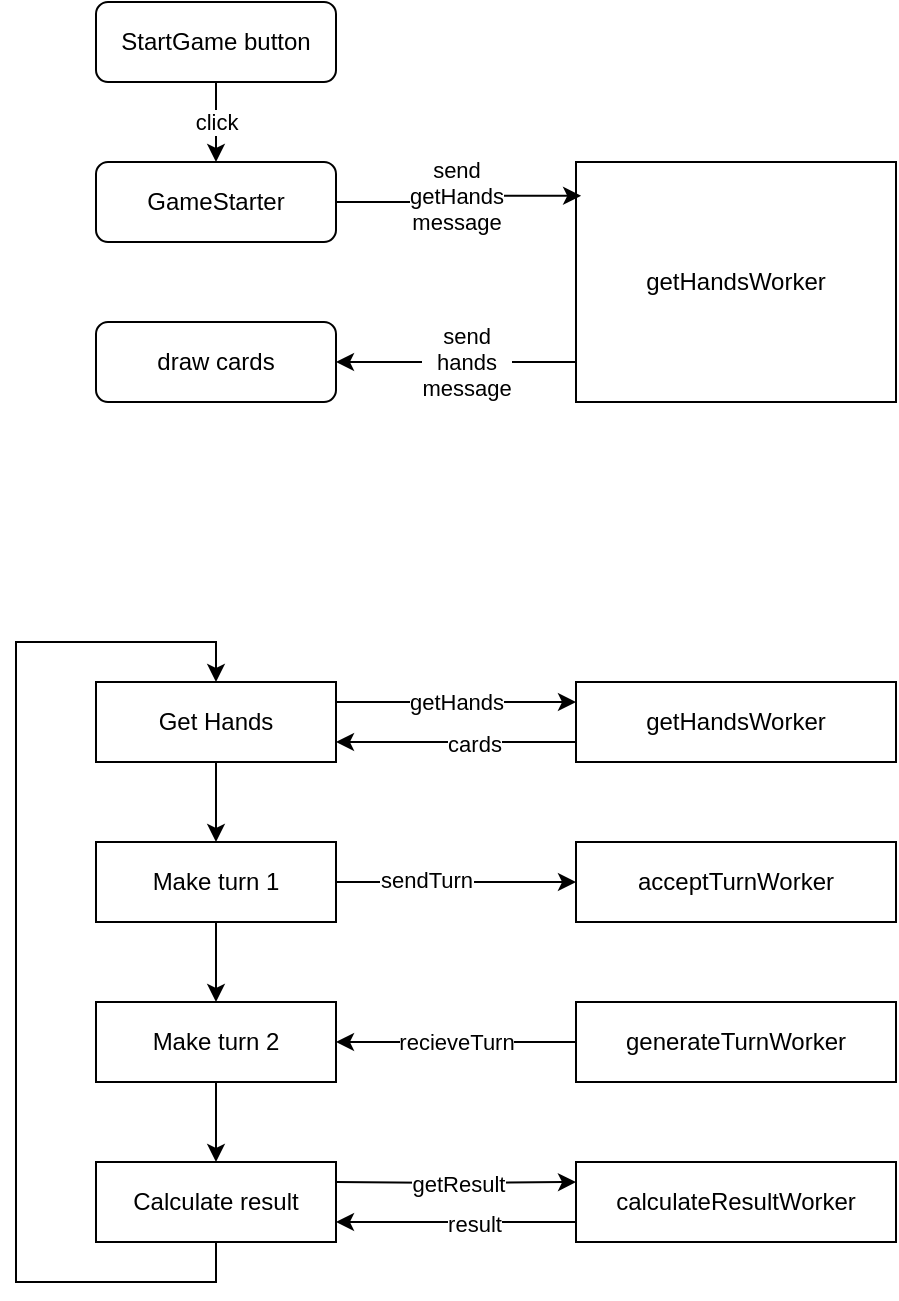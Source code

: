 <mxfile version="13.0.3" type="device"><diagram id="C5RBs43oDa-KdzZeNtuy" name="Page-1"><mxGraphModel dx="1074" dy="772" grid="1" gridSize="10" guides="1" tooltips="1" connect="1" arrows="1" fold="1" page="1" pageScale="1" pageWidth="827" pageHeight="1169" math="0" shadow="0"><root><mxCell id="WIyWlLk6GJQsqaUBKTNV-0"/><mxCell id="WIyWlLk6GJQsqaUBKTNV-1" parent="WIyWlLk6GJQsqaUBKTNV-0"/><mxCell id="JvpK_nt2WOW1avt9KyNM-3" style="edgeStyle=orthogonalEdgeStyle;rounded=0;orthogonalLoop=1;jettySize=auto;html=1;entryX=0.5;entryY=0;entryDx=0;entryDy=0;" edge="1" parent="WIyWlLk6GJQsqaUBKTNV-1" source="JvpK_nt2WOW1avt9KyNM-0" target="JvpK_nt2WOW1avt9KyNM-1"><mxGeometry relative="1" as="geometry"/></mxCell><mxCell id="JvpK_nt2WOW1avt9KyNM-10" value="getHands" style="edgeStyle=orthogonalEdgeStyle;rounded=0;orthogonalLoop=1;jettySize=auto;html=1;entryX=0;entryY=0.25;entryDx=0;entryDy=0;exitX=1;exitY=0.25;exitDx=0;exitDy=0;" edge="1" parent="WIyWlLk6GJQsqaUBKTNV-1" source="JvpK_nt2WOW1avt9KyNM-0" target="JvpK_nt2WOW1avt9KyNM-9"><mxGeometry relative="1" as="geometry"/></mxCell><mxCell id="JvpK_nt2WOW1avt9KyNM-0" value="Get Hands" style="rounded=0;whiteSpace=wrap;html=1;" vertex="1" parent="WIyWlLk6GJQsqaUBKTNV-1"><mxGeometry x="120" y="380" width="120" height="40" as="geometry"/></mxCell><mxCell id="JvpK_nt2WOW1avt9KyNM-5" style="edgeStyle=orthogonalEdgeStyle;rounded=0;orthogonalLoop=1;jettySize=auto;html=1;entryX=0.5;entryY=0;entryDx=0;entryDy=0;" edge="1" parent="WIyWlLk6GJQsqaUBKTNV-1" source="JvpK_nt2WOW1avt9KyNM-1" target="JvpK_nt2WOW1avt9KyNM-4"><mxGeometry relative="1" as="geometry"/></mxCell><mxCell id="JvpK_nt2WOW1avt9KyNM-15" style="edgeStyle=orthogonalEdgeStyle;rounded=0;orthogonalLoop=1;jettySize=auto;html=1;" edge="1" parent="WIyWlLk6GJQsqaUBKTNV-1" source="JvpK_nt2WOW1avt9KyNM-1" target="JvpK_nt2WOW1avt9KyNM-14"><mxGeometry relative="1" as="geometry"/></mxCell><mxCell id="JvpK_nt2WOW1avt9KyNM-16" value="sendTurn" style="edgeLabel;html=1;align=center;verticalAlign=middle;resizable=0;points=[];" vertex="1" connectable="0" parent="JvpK_nt2WOW1avt9KyNM-15"><mxGeometry x="-0.256" y="1" relative="1" as="geometry"><mxPoint as="offset"/></mxGeometry></mxCell><mxCell id="JvpK_nt2WOW1avt9KyNM-1" value="Make turn 1" style="rounded=0;whiteSpace=wrap;html=1;" vertex="1" parent="WIyWlLk6GJQsqaUBKTNV-1"><mxGeometry x="120" y="460" width="120" height="40" as="geometry"/></mxCell><mxCell id="JvpK_nt2WOW1avt9KyNM-7" style="edgeStyle=orthogonalEdgeStyle;rounded=0;orthogonalLoop=1;jettySize=auto;html=1;entryX=0.5;entryY=0;entryDx=0;entryDy=0;" edge="1" parent="WIyWlLk6GJQsqaUBKTNV-1" source="JvpK_nt2WOW1avt9KyNM-4" target="JvpK_nt2WOW1avt9KyNM-6"><mxGeometry relative="1" as="geometry"/></mxCell><mxCell id="JvpK_nt2WOW1avt9KyNM-4" value="Make turn 2" style="rounded=0;whiteSpace=wrap;html=1;" vertex="1" parent="WIyWlLk6GJQsqaUBKTNV-1"><mxGeometry x="120" y="540" width="120" height="40" as="geometry"/></mxCell><mxCell id="JvpK_nt2WOW1avt9KyNM-8" style="edgeStyle=orthogonalEdgeStyle;rounded=0;orthogonalLoop=1;jettySize=auto;html=1;entryX=0.5;entryY=0;entryDx=0;entryDy=0;" edge="1" parent="WIyWlLk6GJQsqaUBKTNV-1" source="JvpK_nt2WOW1avt9KyNM-6" target="JvpK_nt2WOW1avt9KyNM-0"><mxGeometry relative="1" as="geometry"><Array as="points"><mxPoint x="180" y="680"/><mxPoint x="80" y="680"/><mxPoint x="80" y="360"/><mxPoint x="180" y="360"/></Array></mxGeometry></mxCell><mxCell id="JvpK_nt2WOW1avt9KyNM-6" value="Calculate result" style="rounded=0;whiteSpace=wrap;html=1;" vertex="1" parent="WIyWlLk6GJQsqaUBKTNV-1"><mxGeometry x="120" y="620" width="120" height="40" as="geometry"/></mxCell><mxCell id="JvpK_nt2WOW1avt9KyNM-12" style="edgeStyle=orthogonalEdgeStyle;rounded=0;orthogonalLoop=1;jettySize=auto;html=1;entryX=1;entryY=0.75;entryDx=0;entryDy=0;exitX=0;exitY=0.75;exitDx=0;exitDy=0;" edge="1" parent="WIyWlLk6GJQsqaUBKTNV-1" source="JvpK_nt2WOW1avt9KyNM-9" target="JvpK_nt2WOW1avt9KyNM-0"><mxGeometry relative="1" as="geometry"/></mxCell><mxCell id="JvpK_nt2WOW1avt9KyNM-13" value="cards" style="edgeLabel;html=1;align=center;verticalAlign=middle;resizable=0;points=[];" vertex="1" connectable="0" parent="JvpK_nt2WOW1avt9KyNM-12"><mxGeometry x="-0.149" y="1" relative="1" as="geometry"><mxPoint as="offset"/></mxGeometry></mxCell><mxCell id="JvpK_nt2WOW1avt9KyNM-9" value="getHandsWorker" style="rounded=0;whiteSpace=wrap;html=1;" vertex="1" parent="WIyWlLk6GJQsqaUBKTNV-1"><mxGeometry x="360" y="380" width="160" height="40" as="geometry"/></mxCell><mxCell id="JvpK_nt2WOW1avt9KyNM-14" value="acceptTurnWorker" style="rounded=0;whiteSpace=wrap;html=1;" vertex="1" parent="WIyWlLk6GJQsqaUBKTNV-1"><mxGeometry x="360" y="460" width="160" height="40" as="geometry"/></mxCell><mxCell id="JvpK_nt2WOW1avt9KyNM-18" value="recieveTurn" style="edgeStyle=orthogonalEdgeStyle;rounded=0;orthogonalLoop=1;jettySize=auto;html=1;entryX=1;entryY=0.5;entryDx=0;entryDy=0;" edge="1" parent="WIyWlLk6GJQsqaUBKTNV-1" source="JvpK_nt2WOW1avt9KyNM-17" target="JvpK_nt2WOW1avt9KyNM-4"><mxGeometry relative="1" as="geometry"/></mxCell><mxCell id="JvpK_nt2WOW1avt9KyNM-17" value="generateTurnWorker" style="rounded=0;whiteSpace=wrap;html=1;" vertex="1" parent="WIyWlLk6GJQsqaUBKTNV-1"><mxGeometry x="360" y="540" width="160" height="40" as="geometry"/></mxCell><mxCell id="JvpK_nt2WOW1avt9KyNM-19" value="getResult" style="edgeStyle=orthogonalEdgeStyle;rounded=0;orthogonalLoop=1;jettySize=auto;html=1;entryX=0;entryY=0.25;entryDx=0;entryDy=0;" edge="1" target="JvpK_nt2WOW1avt9KyNM-22" parent="WIyWlLk6GJQsqaUBKTNV-1"><mxGeometry relative="1" as="geometry"><mxPoint x="240" y="630" as="sourcePoint"/></mxGeometry></mxCell><mxCell id="JvpK_nt2WOW1avt9KyNM-20" style="edgeStyle=orthogonalEdgeStyle;rounded=0;orthogonalLoop=1;jettySize=auto;html=1;entryX=1;entryY=0.75;entryDx=0;entryDy=0;exitX=0;exitY=0.75;exitDx=0;exitDy=0;" edge="1" source="JvpK_nt2WOW1avt9KyNM-22" parent="WIyWlLk6GJQsqaUBKTNV-1"><mxGeometry relative="1" as="geometry"><mxPoint x="240.0" y="650" as="targetPoint"/></mxGeometry></mxCell><mxCell id="JvpK_nt2WOW1avt9KyNM-21" value="result" style="edgeLabel;html=1;align=center;verticalAlign=middle;resizable=0;points=[];" vertex="1" connectable="0" parent="JvpK_nt2WOW1avt9KyNM-20"><mxGeometry x="-0.149" y="1" relative="1" as="geometry"><mxPoint as="offset"/></mxGeometry></mxCell><mxCell id="JvpK_nt2WOW1avt9KyNM-22" value="calculateResultWorker" style="rounded=0;whiteSpace=wrap;html=1;" vertex="1" parent="WIyWlLk6GJQsqaUBKTNV-1"><mxGeometry x="360" y="620" width="160" height="40" as="geometry"/></mxCell><mxCell id="JvpK_nt2WOW1avt9KyNM-26" value="click" style="edgeStyle=orthogonalEdgeStyle;rounded=0;orthogonalLoop=1;jettySize=auto;html=1;" edge="1" parent="WIyWlLk6GJQsqaUBKTNV-1" source="JvpK_nt2WOW1avt9KyNM-23" target="JvpK_nt2WOW1avt9KyNM-25"><mxGeometry relative="1" as="geometry"/></mxCell><mxCell id="JvpK_nt2WOW1avt9KyNM-23" value="StartGame button" style="rounded=1;whiteSpace=wrap;html=1;" vertex="1" parent="WIyWlLk6GJQsqaUBKTNV-1"><mxGeometry x="120" y="40" width="120" height="40" as="geometry"/></mxCell><mxCell id="JvpK_nt2WOW1avt9KyNM-29" value="send&lt;br&gt;hands&lt;br&gt;message" style="edgeStyle=orthogonalEdgeStyle;rounded=0;orthogonalLoop=1;jettySize=auto;html=1;entryX=1;entryY=0.5;entryDx=0;entryDy=0;exitX=0.063;exitY=0.833;exitDx=0;exitDy=0;exitPerimeter=0;" edge="1" parent="WIyWlLk6GJQsqaUBKTNV-1" source="JvpK_nt2WOW1avt9KyNM-24" target="JvpK_nt2WOW1avt9KyNM-28"><mxGeometry relative="1" as="geometry"/></mxCell><mxCell id="JvpK_nt2WOW1avt9KyNM-24" value="getHandsWorker" style="rounded=0;whiteSpace=wrap;html=1;" vertex="1" parent="WIyWlLk6GJQsqaUBKTNV-1"><mxGeometry x="360" y="120" width="160" height="120" as="geometry"/></mxCell><mxCell id="JvpK_nt2WOW1avt9KyNM-27" value="send &lt;br&gt;getHands&lt;br&gt;message" style="edgeStyle=orthogonalEdgeStyle;rounded=0;orthogonalLoop=1;jettySize=auto;html=1;entryX=0.016;entryY=0.141;entryDx=0;entryDy=0;entryPerimeter=0;" edge="1" parent="WIyWlLk6GJQsqaUBKTNV-1" source="JvpK_nt2WOW1avt9KyNM-25" target="JvpK_nt2WOW1avt9KyNM-24"><mxGeometry relative="1" as="geometry"/></mxCell><mxCell id="JvpK_nt2WOW1avt9KyNM-25" value="GameStarter" style="rounded=1;whiteSpace=wrap;html=1;" vertex="1" parent="WIyWlLk6GJQsqaUBKTNV-1"><mxGeometry x="120" y="120" width="120" height="40" as="geometry"/></mxCell><mxCell id="JvpK_nt2WOW1avt9KyNM-28" value="draw cards" style="rounded=1;whiteSpace=wrap;html=1;" vertex="1" parent="WIyWlLk6GJQsqaUBKTNV-1"><mxGeometry x="120" y="200" width="120" height="40" as="geometry"/></mxCell></root></mxGraphModel></diagram></mxfile>